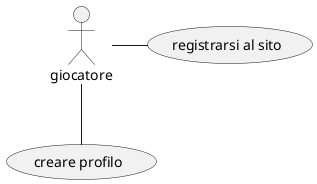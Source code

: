 @startuml
''commento
:giocatore: as g

(registrarsi al sito) as reg
(creare profilo) as c

g - reg
g -- c
@enduml